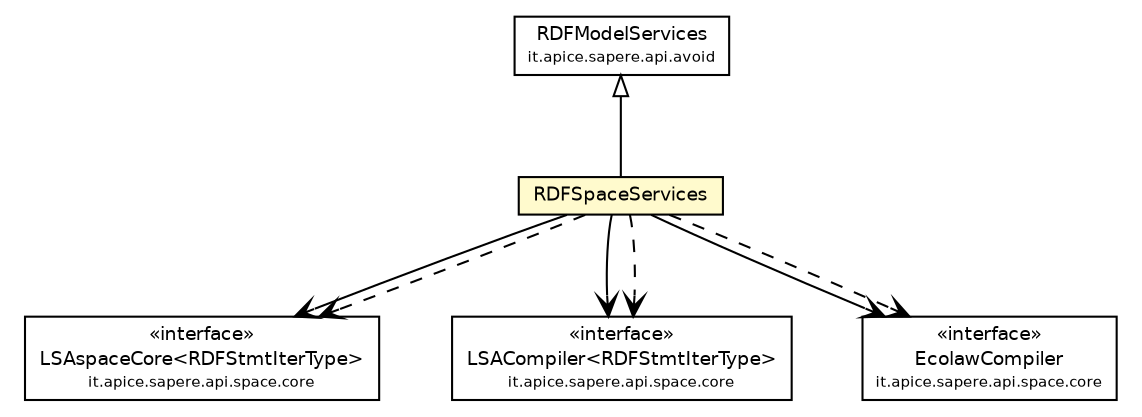 #!/usr/local/bin/dot
#
# Class diagram 
# Generated by UmlGraph version 4.4 (http://www.spinellis.gr/sw/umlgraph)
#

digraph G {
	edge [fontname="Helvetica",fontsize=10,labelfontname="Helvetica",labelfontsize=10];
	node [fontname="Helvetica",fontsize=10,shape=plaintext];
	// it.apice.sapere.space.avoid.RDFSpaceServices
	c631 [label=<<table border="0" cellborder="1" cellspacing="0" cellpadding="2" port="p" bgcolor="lemonChiffon" href="./RDFSpaceServices.html">
		<tr><td><table border="0" cellspacing="0" cellpadding="1">
			<tr><td> RDFSpaceServices </td></tr>
		</table></td></tr>
		</table>>, fontname="Helvetica", fontcolor="black", fontsize=9.0];
	//it.apice.sapere.space.avoid.RDFSpaceServices extends it.apice.sapere.api.avoid.RDFModelServices
	c640:p -> c631:p [dir=back,arrowtail=empty];
	// it.apice.sapere.space.avoid.RDFSpaceServices NAVASSOC it.apice.sapere.api.space.core.LSAspaceCore<RDFStmtIterType>
	c631:p -> c641:p [taillabel="", label="", headlabel="", fontname="Helvetica", fontcolor="black", fontsize=10.0, color="black", arrowhead=open];
	// it.apice.sapere.space.avoid.RDFSpaceServices NAVASSOC it.apice.sapere.api.space.core.LSACompiler<RDFStmtIterType>
	c631:p -> c642:p [taillabel="", label="", headlabel="", fontname="Helvetica", fontcolor="black", fontsize=10.0, color="black", arrowhead=open];
	// it.apice.sapere.space.avoid.RDFSpaceServices NAVASSOC it.apice.sapere.api.space.core.EcolawCompiler
	c631:p -> c643:p [taillabel="", label="", headlabel="", fontname="Helvetica", fontcolor="black", fontsize=10.0, color="black", arrowhead=open];
	// it.apice.sapere.space.avoid.RDFSpaceServices DEPEND it.apice.sapere.api.space.core.EcolawCompiler
	c631:p -> c643:p [taillabel="", label="", headlabel="", fontname="Helvetica", fontcolor="black", fontsize=10.0, color="black", arrowhead=open, style=dashed];
	// it.apice.sapere.space.avoid.RDFSpaceServices DEPEND it.apice.sapere.api.space.core.LSACompiler<RDFStmtIterType>
	c631:p -> c642:p [taillabel="", label="", headlabel="", fontname="Helvetica", fontcolor="black", fontsize=10.0, color="black", arrowhead=open, style=dashed];
	// it.apice.sapere.space.avoid.RDFSpaceServices DEPEND it.apice.sapere.api.space.core.LSAspaceCore<RDFStmtIterType>
	c631:p -> c641:p [taillabel="", label="", headlabel="", fontname="Helvetica", fontcolor="black", fontsize=10.0, color="black", arrowhead=open, style=dashed];
	// it.apice.sapere.api.space.core.LSAspaceCore<RDFStmtIterType>
	c641 [label=<<table border="0" cellborder="1" cellspacing="0" cellpadding="2" port="p" href="http://java.sun.com/j2se/1.4.2/docs/api/it/apice/sapere/api/space/core/LSAspaceCore.html">
		<tr><td><table border="0" cellspacing="0" cellpadding="1">
			<tr><td> &laquo;interface&raquo; </td></tr>
			<tr><td> LSAspaceCore&lt;RDFStmtIterType&gt; </td></tr>
			<tr><td><font point-size="7.0"> it.apice.sapere.api.space.core </font></td></tr>
		</table></td></tr>
		</table>>, fontname="Helvetica", fontcolor="black", fontsize=9.0];
	// it.apice.sapere.api.avoid.RDFModelServices
	c640 [label=<<table border="0" cellborder="1" cellspacing="0" cellpadding="2" port="p" href="http://java.sun.com/j2se/1.4.2/docs/api/it/apice/sapere/api/avoid/RDFModelServices.html">
		<tr><td><table border="0" cellspacing="0" cellpadding="1">
			<tr><td> RDFModelServices </td></tr>
			<tr><td><font point-size="7.0"> it.apice.sapere.api.avoid </font></td></tr>
		</table></td></tr>
		</table>>, fontname="Helvetica", fontcolor="black", fontsize=9.0];
	// it.apice.sapere.api.space.core.LSACompiler<RDFStmtIterType>
	c642 [label=<<table border="0" cellborder="1" cellspacing="0" cellpadding="2" port="p" href="http://java.sun.com/j2se/1.4.2/docs/api/it/apice/sapere/api/space/core/LSACompiler.html">
		<tr><td><table border="0" cellspacing="0" cellpadding="1">
			<tr><td> &laquo;interface&raquo; </td></tr>
			<tr><td> LSACompiler&lt;RDFStmtIterType&gt; </td></tr>
			<tr><td><font point-size="7.0"> it.apice.sapere.api.space.core </font></td></tr>
		</table></td></tr>
		</table>>, fontname="Helvetica", fontcolor="black", fontsize=9.0];
	// it.apice.sapere.api.space.core.EcolawCompiler
	c643 [label=<<table border="0" cellborder="1" cellspacing="0" cellpadding="2" port="p" href="http://java.sun.com/j2se/1.4.2/docs/api/it/apice/sapere/api/space/core/EcolawCompiler.html">
		<tr><td><table border="0" cellspacing="0" cellpadding="1">
			<tr><td> &laquo;interface&raquo; </td></tr>
			<tr><td> EcolawCompiler </td></tr>
			<tr><td><font point-size="7.0"> it.apice.sapere.api.space.core </font></td></tr>
		</table></td></tr>
		</table>>, fontname="Helvetica", fontcolor="black", fontsize=9.0];
}

